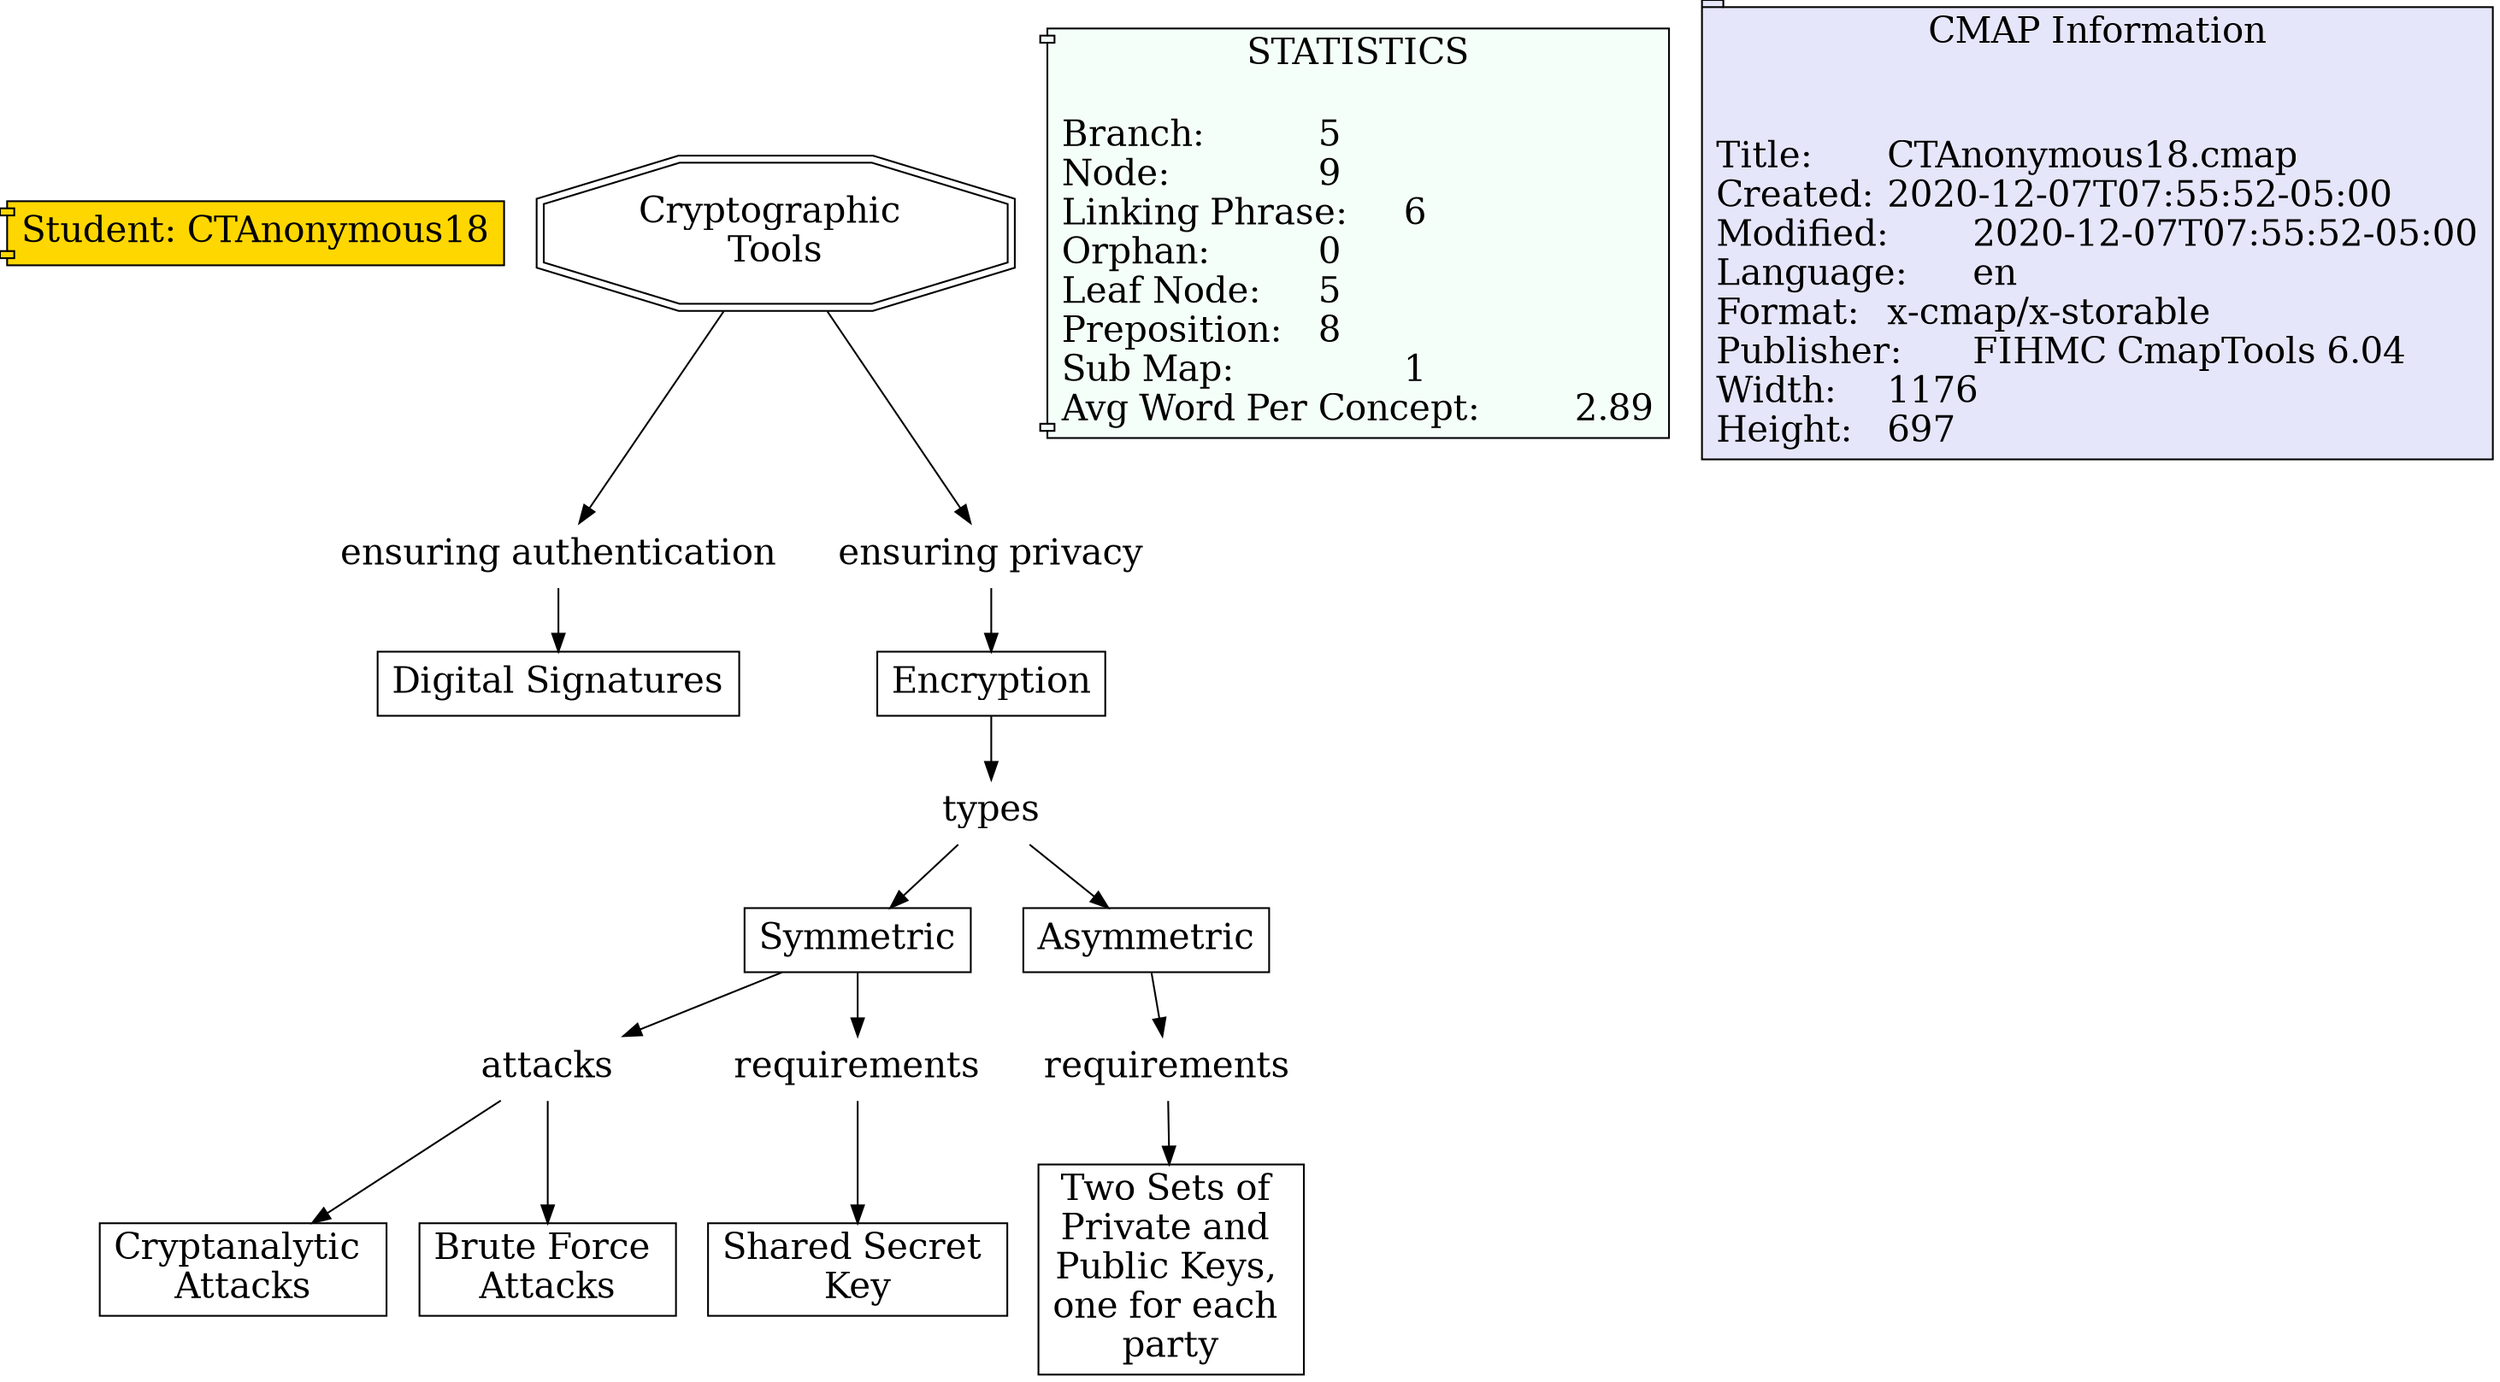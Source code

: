 // The Round Table
digraph {
	Student [label="Student: CTAnonymous18" fillcolor=gold fontsize=20 shape=component style=filled]
	"1RS0DXWH2-1L1HWBV-13J" [label=types fontsize=20 shape=none]
	"1RS0DXWGV-1V3PFFS-13F" [label=Symmetric fillcolor=white fontsize=20 shape=rect style=filled]
	"1RS0DXWH2-1L1HWBV-13J" -> "1RS0DXWGV-1V3PFFS-13F" [constraint=true]
	"1RS0F271C-18PDX6-1G0" [label=attacks fontsize=20 shape=none]
	"1RS0F2715-58T9DY-1FX" [label="Cryptanalytic 
Attacks" fillcolor=white fontsize=20 shape=rect style=filled]
	"1RS0F271C-18PDX6-1G0" -> "1RS0F2715-58T9DY-1FX" [constraint=true]
	"1RS0DT129-LN1ZJ7-PS" [label="Cryptographic 
Tools" fillcolor=white fontsize=20 shape=doubleoctagon style=filled]
	"1RS0DTLT6-1BQ9LW3-TT" [label="ensuring authentication
" fontsize=20 shape=none]
	"1RS0DT129-LN1ZJ7-PS" -> "1RS0DTLT6-1BQ9LW3-TT" [constraint=true]
	"1RS0RFYCG-10PV2NL-BW" [label=requirements fontsize=20 shape=none]
	"1RS0RFYBV-16HR5GK-BS" [label="Two Sets of 
Private and 
Public Keys, 
one for each 
party" fillcolor=white fontsize=20 shape=rect style=filled]
	"1RS0RFYCG-10PV2NL-BW" -> "1RS0RFYBV-16HR5GK-BS" [constraint=true]
	"1RS0DVT20-LG54J6-Y4" [label="ensuring privacy
" fontsize=20 shape=none]
	"1RS0DVT1R-29W6P2H-Y1" [label=Encryption fillcolor=white fontsize=20 shape=rect style=filled]
	"1RS0DVT20-LG54J6-Y4" -> "1RS0DVT1R-29W6P2H-Y1" [constraint=true]
	"1RS0DXWGV-1V3PFFS-13F" [label=Symmetric fillcolor=white fontsize=20 shape=rect style=filled]
	"1RS0F0LK4-HWDXV6-191" [label=requirements fontsize=20 shape=none]
	"1RS0DXWGV-1V3PFFS-13F" -> "1RS0F0LK4-HWDXV6-191" [constraint=true]
	"1RS0DVT1R-29W6P2H-Y1" [label=Encryption fillcolor=white fontsize=20 shape=rect style=filled]
	"1RS0DXWH2-1L1HWBV-13J" [label=types fontsize=20 shape=none]
	"1RS0DVT1R-29W6P2H-Y1" -> "1RS0DXWH2-1L1HWBV-13J" [constraint=true]
	"1RS0DYM5V-1FWFR4J-155" [label=Asymmetric fillcolor=white fontsize=20 shape=rect style=filled]
	"1RS0RFYCG-10PV2NL-BW" [label=requirements fontsize=20 shape=none]
	"1RS0DYM5V-1FWFR4J-155" -> "1RS0RFYCG-10PV2NL-BW" [constraint=true]
	"1RS0DT129-LN1ZJ7-PS" [label="Cryptographic 
Tools" fillcolor=white fontsize=20 shape=doubleoctagon style=filled]
	"1RS0DVT20-LG54J6-Y4" [label="ensuring privacy
" fontsize=20 shape=none]
	"1RS0DT129-LN1ZJ7-PS" -> "1RS0DVT20-LG54J6-Y4" [constraint=true]
	"1RS0F0LK4-HWDXV6-191" [label=requirements fontsize=20 shape=none]
	"1RS0F0LJX-1GHC5BG-18Y" [label="Shared Secret 
Key" fillcolor=white fontsize=20 shape=rect style=filled]
	"1RS0F0LK4-HWDXV6-191" -> "1RS0F0LJX-1GHC5BG-18Y" [constraint=true]
	"1RS0DXWH2-1L1HWBV-13J" [label=types fontsize=20 shape=none]
	"1RS0DYM5V-1FWFR4J-155" [label=Asymmetric fillcolor=white fontsize=20 shape=rect style=filled]
	"1RS0DXWH2-1L1HWBV-13J" -> "1RS0DYM5V-1FWFR4J-155" [constraint=true]
	"1RS0DTLT6-1BQ9LW3-TT" [label="ensuring authentication
" fontsize=20 shape=none]
	"1RS0DTLSY-D6CSWR-TQ" [label="Digital Signatures
" fillcolor=white fontsize=20 shape=rect style=filled]
	"1RS0DTLT6-1BQ9LW3-TT" -> "1RS0DTLSY-D6CSWR-TQ" [constraint=true]
	"1RS0F271C-18PDX6-1G0" [label=attacks fontsize=20 shape=none]
	"1RS0F3P6W-1HVBMLJ-1PC" [label="Brute Force 
Attacks" fillcolor=white fontsize=20 shape=rect style=filled]
	"1RS0F271C-18PDX6-1G0" -> "1RS0F3P6W-1HVBMLJ-1PC" [constraint=true]
	"1RS0DXWGV-1V3PFFS-13F" [label=Symmetric fillcolor=white fontsize=20 shape=rect style=filled]
	"1RS0F271C-18PDX6-1G0" [label=attacks fontsize=20 shape=none]
	"1RS0DXWGV-1V3PFFS-13F" -> "1RS0F271C-18PDX6-1G0" [constraint=true]
	statictics [label="STATISTICS
\lBranch:		5\lNode:		9\lLinking Phrase:	6\lOrphan:		0\lLeaf Node:	5\lPreposition:	8\lSub Map:		1\lAvg Word Per Concept:	2.89\l" Gsplines=true fillcolor="#F5FFFA" fontsize=20 shape=component style=filled]
	file_info [label="CMAP Information

\lTitle:	CTAnonymous18.cmap\lCreated:	2020-12-07T07:55:52-05:00\lModified:	2020-12-07T07:55:52-05:00\lLanguage:	en\lFormat:	x-cmap/x-storable\lPublisher:	FIHMC CmapTools 6.04\lWidth:	1176\lHeight:	697\l" Gsplines=true fillcolor="#E6E6FA" fontsize=20 shape=tab style=filled]
}
